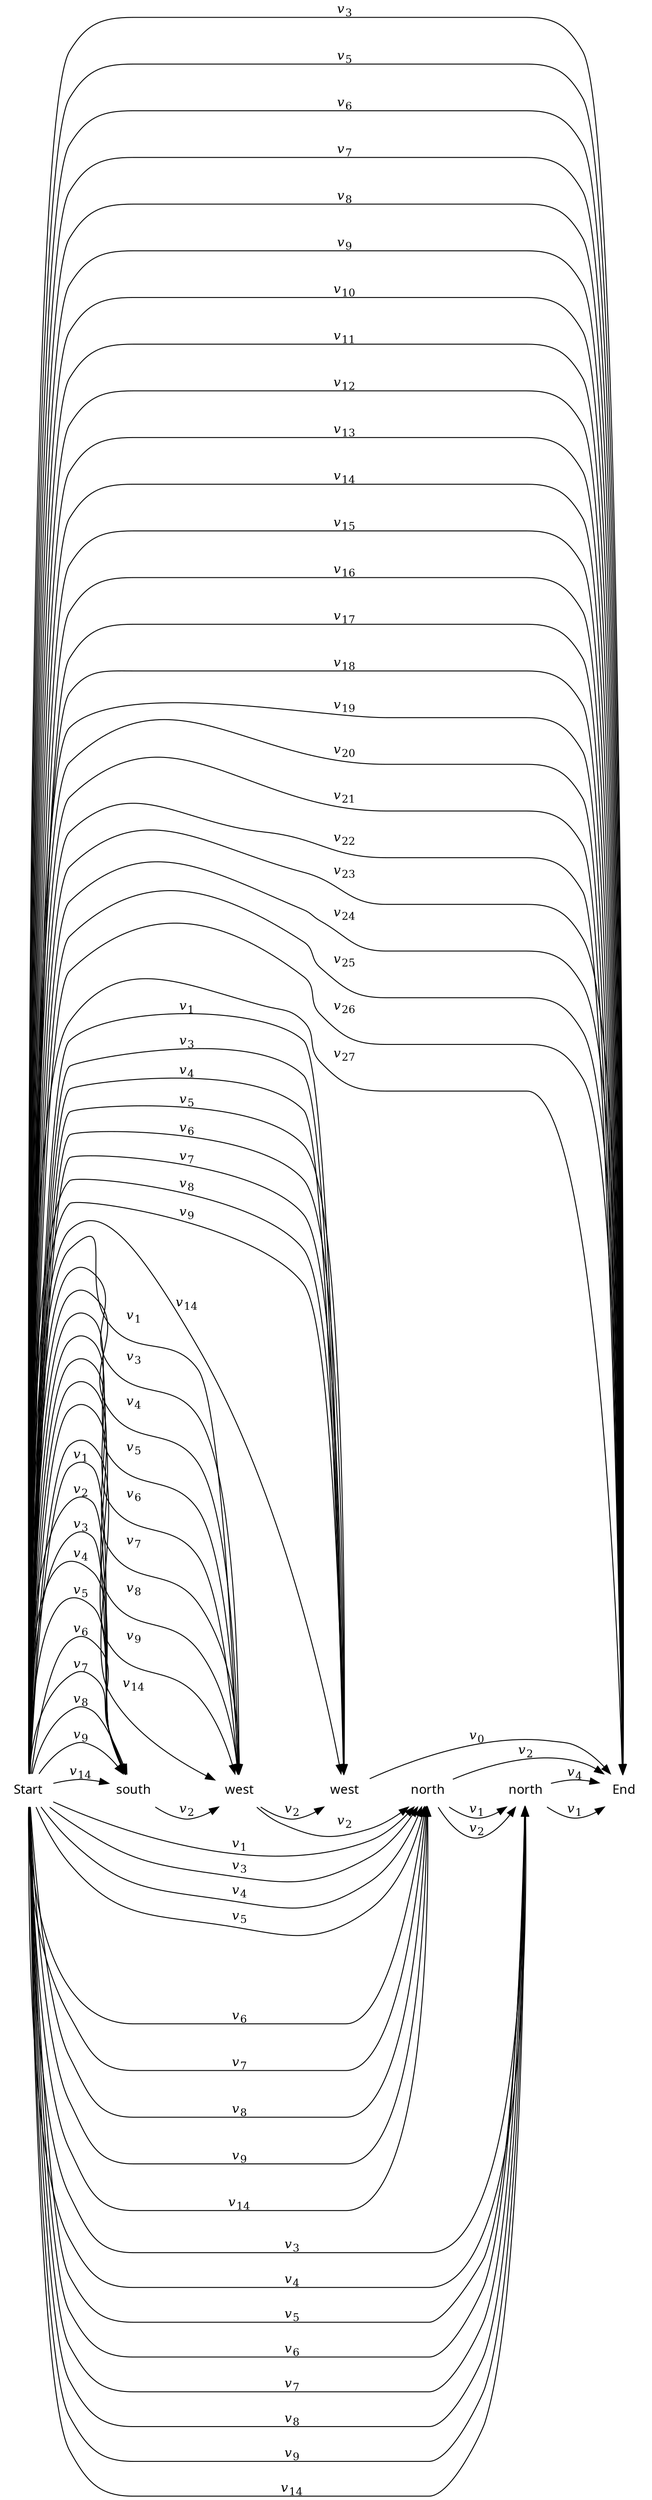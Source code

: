 digraph cat {
rankdir=LR
node [shape=plaintext]
edge [arrowhead=normal]

0 [label="Start",fontname="sans"]
1 [label="south",fontname="sans"]
2 [label="west",fontname="sans"]
3 [label="west",fontname="sans"]
4 [label="north",fontname="sans"]
5 [label="north",fontname="sans"]
6 [label="End",fontname="sans"]

0 -> 1 [label=<<i>v</i><sub>1</sub>>]
0 -> 2 [label=<<i>v</i><sub>1</sub>>]
0 -> 3 [label=<<i>v</i><sub>1</sub>>]
0 -> 4 [label=<<i>v</i><sub>1</sub>>]
0 -> 1 [label=<<i>v</i><sub>2</sub>>]
0 -> 1 [label=<<i>v</i><sub>3</sub>>]
0 -> 2 [label=<<i>v</i><sub>3</sub>>]
0 -> 3 [label=<<i>v</i><sub>3</sub>>]
0 -> 4 [label=<<i>v</i><sub>3</sub>>]
0 -> 5 [label=<<i>v</i><sub>3</sub>>]
0 -> 6 [label=<<i>v</i><sub>3</sub>>]
0 -> 1 [label=<<i>v</i><sub>4</sub>>]
0 -> 2 [label=<<i>v</i><sub>4</sub>>]
0 -> 3 [label=<<i>v</i><sub>4</sub>>]
0 -> 4 [label=<<i>v</i><sub>4</sub>>]
0 -> 5 [label=<<i>v</i><sub>4</sub>>]
0 -> 1 [label=<<i>v</i><sub>5</sub>>]
0 -> 2 [label=<<i>v</i><sub>5</sub>>]
0 -> 3 [label=<<i>v</i><sub>5</sub>>]
0 -> 4 [label=<<i>v</i><sub>5</sub>>]
0 -> 5 [label=<<i>v</i><sub>5</sub>>]
0 -> 6 [label=<<i>v</i><sub>5</sub>>]
0 -> 1 [label=<<i>v</i><sub>6</sub>>]
0 -> 2 [label=<<i>v</i><sub>6</sub>>]
0 -> 3 [label=<<i>v</i><sub>6</sub>>]
0 -> 4 [label=<<i>v</i><sub>6</sub>>]
0 -> 5 [label=<<i>v</i><sub>6</sub>>]
0 -> 6 [label=<<i>v</i><sub>6</sub>>]
0 -> 1 [label=<<i>v</i><sub>7</sub>>]
0 -> 2 [label=<<i>v</i><sub>7</sub>>]
0 -> 3 [label=<<i>v</i><sub>7</sub>>]
0 -> 4 [label=<<i>v</i><sub>7</sub>>]
0 -> 5 [label=<<i>v</i><sub>7</sub>>]
0 -> 6 [label=<<i>v</i><sub>7</sub>>]
0 -> 1 [label=<<i>v</i><sub>8</sub>>]
0 -> 2 [label=<<i>v</i><sub>8</sub>>]
0 -> 3 [label=<<i>v</i><sub>8</sub>>]
0 -> 4 [label=<<i>v</i><sub>8</sub>>]
0 -> 5 [label=<<i>v</i><sub>8</sub>>]
0 -> 6 [label=<<i>v</i><sub>8</sub>>]
0 -> 1 [label=<<i>v</i><sub>9</sub>>]
0 -> 2 [label=<<i>v</i><sub>9</sub>>]
0 -> 3 [label=<<i>v</i><sub>9</sub>>]
0 -> 4 [label=<<i>v</i><sub>9</sub>>]
0 -> 5 [label=<<i>v</i><sub>9</sub>>]
0 -> 6 [label=<<i>v</i><sub>9</sub>>]
0 -> 6 [label=<<i>v</i><sub>10</sub>>]
0 -> 6 [label=<<i>v</i><sub>11</sub>>]
0 -> 6 [label=<<i>v</i><sub>12</sub>>]
0 -> 6 [label=<<i>v</i><sub>13</sub>>]
0 -> 1 [label=<<i>v</i><sub>14</sub>>]
0 -> 2 [label=<<i>v</i><sub>14</sub>>]
0 -> 3 [label=<<i>v</i><sub>14</sub>>]
0 -> 4 [label=<<i>v</i><sub>14</sub>>]
0 -> 5 [label=<<i>v</i><sub>14</sub>>]
0 -> 6 [label=<<i>v</i><sub>14</sub>>]
0 -> 6 [label=<<i>v</i><sub>15</sub>>]
0 -> 6 [label=<<i>v</i><sub>16</sub>>]
0 -> 6 [label=<<i>v</i><sub>17</sub>>]
0 -> 6 [label=<<i>v</i><sub>18</sub>>]
0 -> 6 [label=<<i>v</i><sub>19</sub>>]
0 -> 6 [label=<<i>v</i><sub>20</sub>>]
0 -> 6 [label=<<i>v</i><sub>21</sub>>]
0 -> 6 [label=<<i>v</i><sub>22</sub>>]
0 -> 6 [label=<<i>v</i><sub>23</sub>>]
0 -> 6 [label=<<i>v</i><sub>24</sub>>]
0 -> 6 [label=<<i>v</i><sub>25</sub>>]
0 -> 6 [label=<<i>v</i><sub>26</sub>>]
0 -> 6 [label=<<i>v</i><sub>27</sub>>]
1 -> 2 [label=<<i>v</i><sub>2</sub>>]
2 -> 3 [label=<<i>v</i><sub>2</sub>>]
2 -> 4 [label=<<i>v</i><sub>2</sub>>]
3 -> 6 [label=<<i>v</i><sub>0</sub>>]
4 -> 5 [label=<<i>v</i><sub>1</sub>>]
4 -> 5 [label=<<i>v</i><sub>2</sub>>]
4 -> 6 [label=<<i>v</i><sub>2</sub>>]
5 -> 6 [label=<<i>v</i><sub>1</sub>>]
5 -> 6 [label=<<i>v</i><sub>4</sub>>]

# To line up the actions
0 -> 1 [weight=100,style=invis]
1 -> 2 [weight=100,style=invis]
2 -> 3 [weight=100,style=invis]
3 -> 4 [weight=100,style=invis]
4 -> 5 [weight=100,style=invis]
5 -> 6 [weight=100,style=invis]
}
